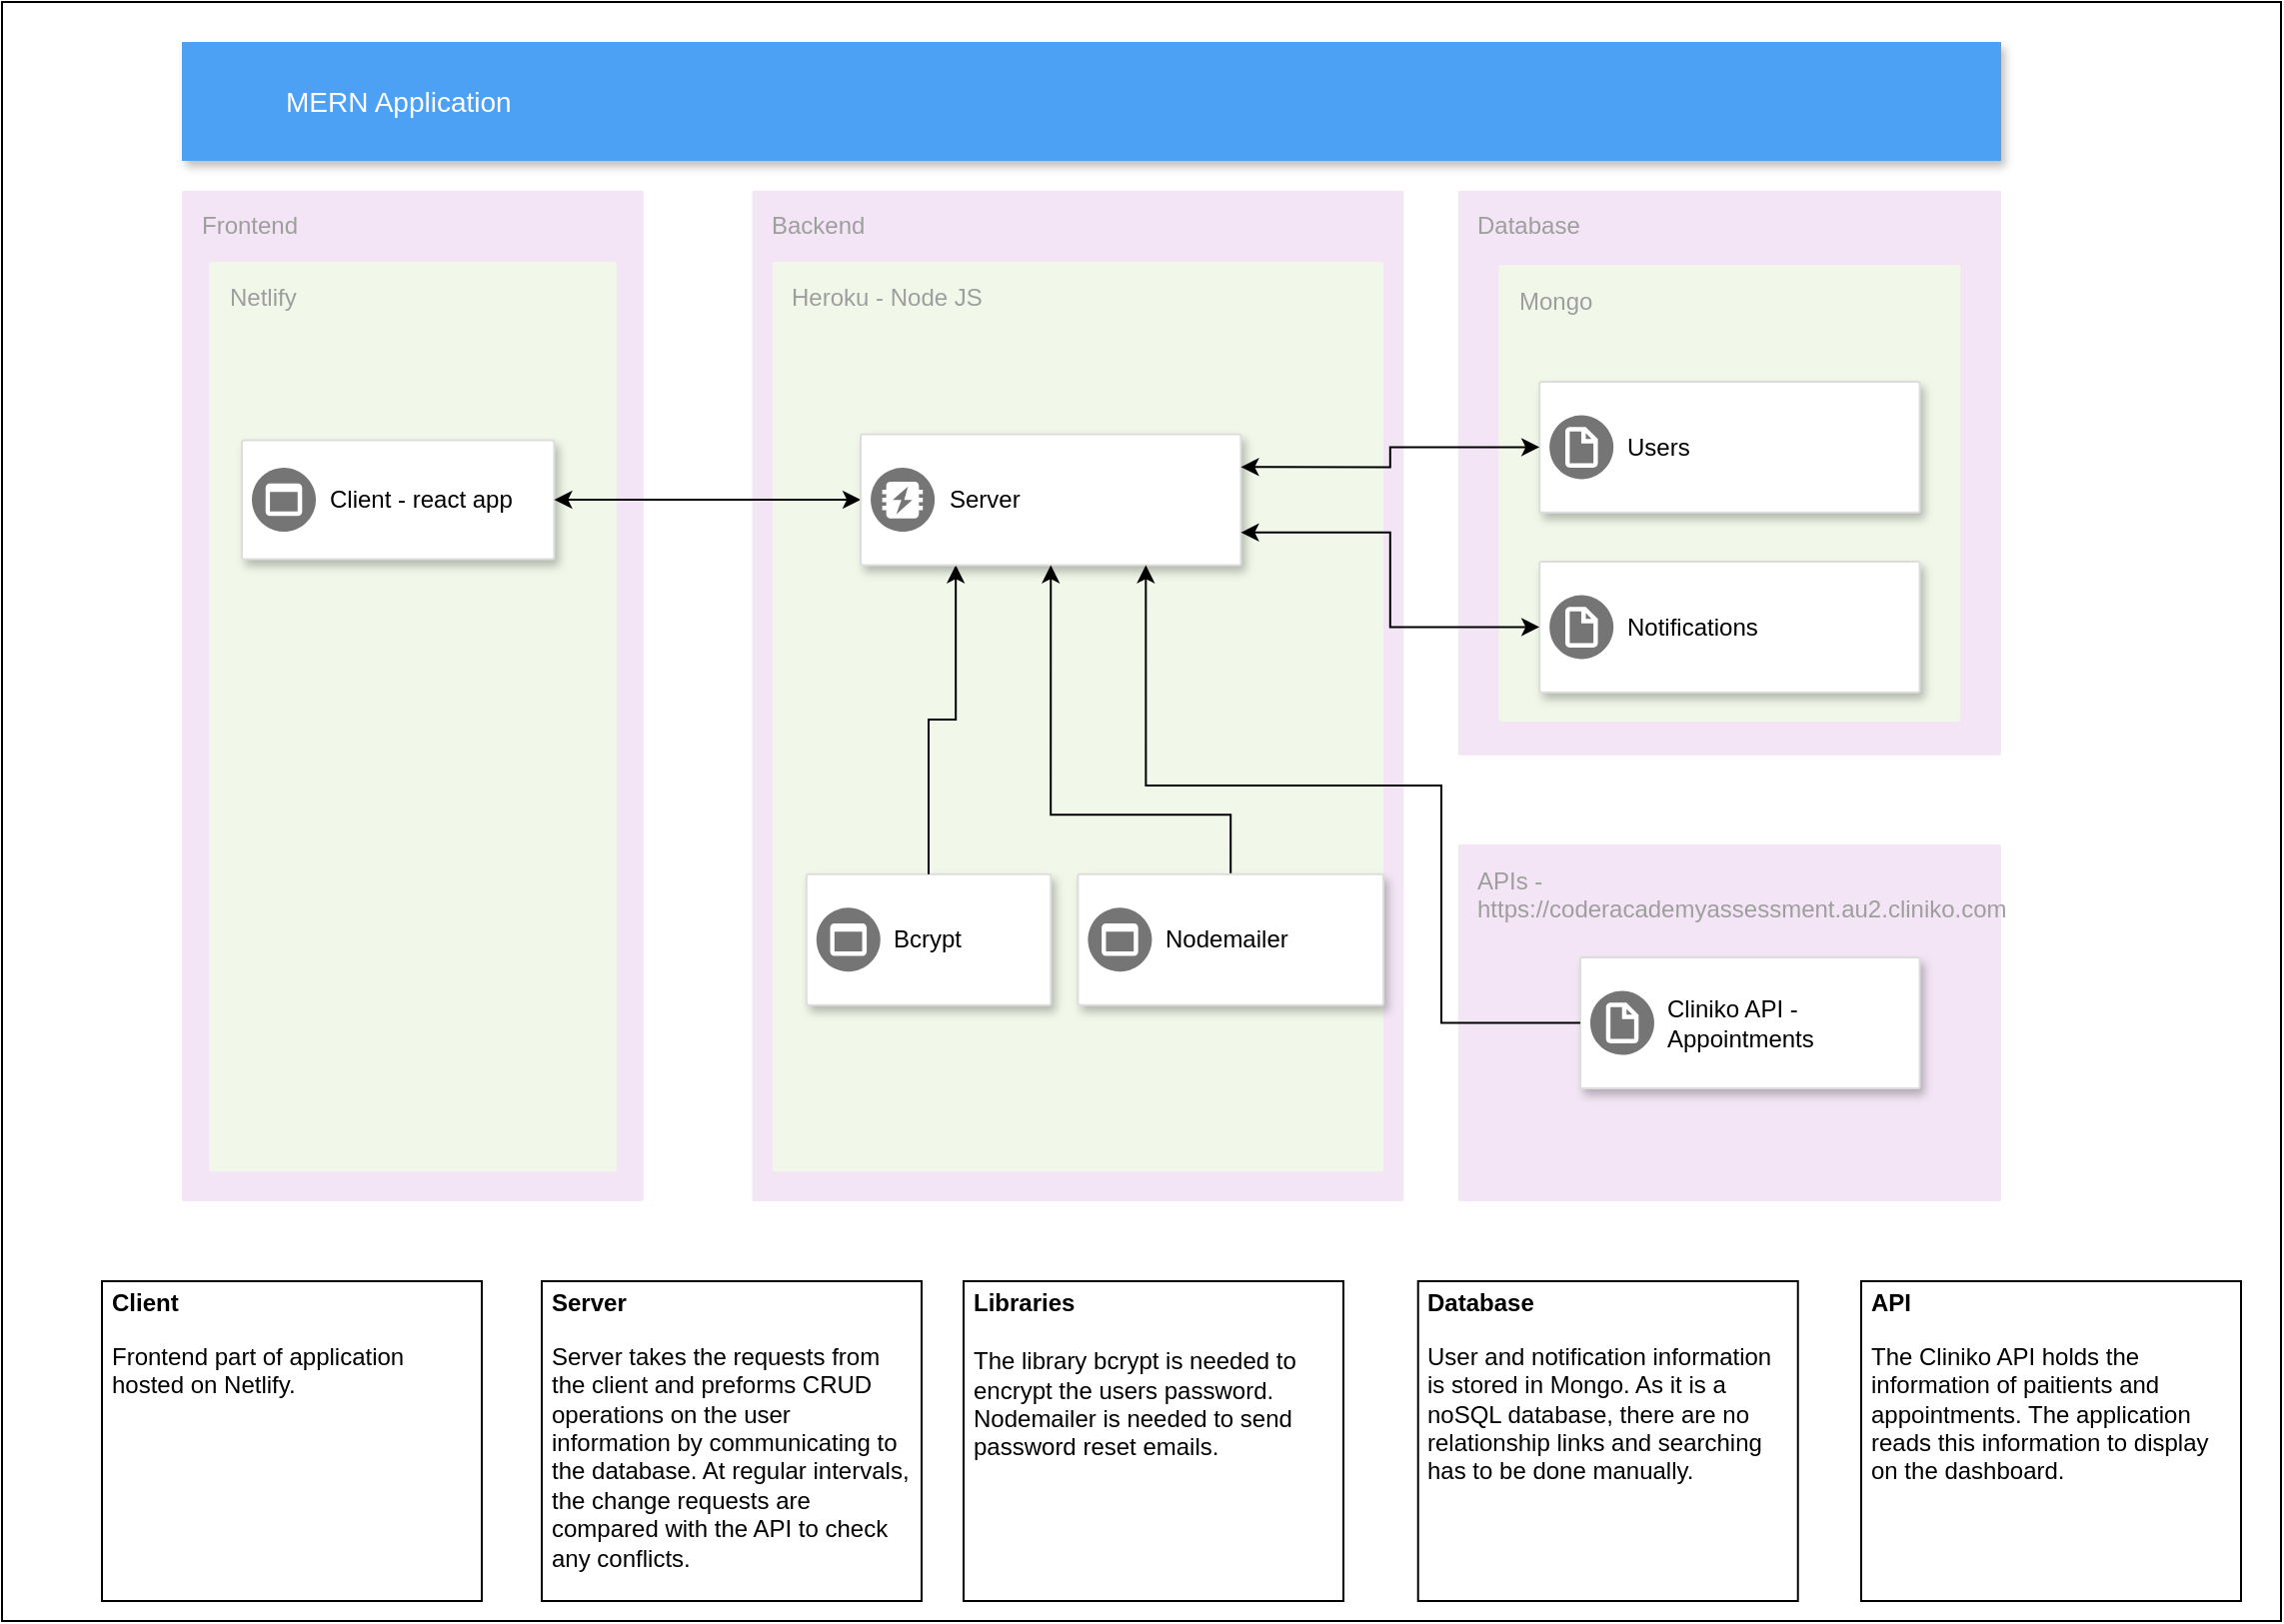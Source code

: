 <mxfile version="13.10.1" type="device"><diagram id="f106602c-feb2-e66a-4537-3a34d633f6aa" name="Page-1"><mxGraphModel dx="1350" dy="775" grid="1" gridSize="10" guides="1" tooltips="1" connect="1" arrows="1" fold="1" page="1" pageScale="1" pageWidth="1169" pageHeight="827" background="#ffffff" math="0" shadow="0"><root><mxCell id="0"/><mxCell id="1" parent="0"/><mxCell id="KKaCB6h0g8im1JCCQPbW-845" value="" style="rounded=0;whiteSpace=wrap;html=1;strokeColor=#000000;" vertex="1" parent="1"><mxGeometry x="10" y="10" width="1140" height="810" as="geometry"/></mxCell><mxCell id="GB_Sd73Zm_VoQ3V9-GDu-1019" value="Database" style="points=[[0,0,0],[0.25,0,0],[0.5,0,0],[0.75,0,0],[1,0,0],[1,0.25,0],[1,0.5,0],[1,0.75,0],[1,1,0],[0.75,1,0],[0.5,1,0],[0.25,1,0],[0,1,0],[0,0.75,0],[0,0.5,0],[0,0.25,0]];rounded=1;absoluteArcSize=1;arcSize=2;html=1;strokeColor=none;gradientColor=none;shadow=0;dashed=0;fontSize=12;fontColor=#9E9E9E;align=left;verticalAlign=top;spacing=10;spacingTop=-4;fillColor=#F3E5F5;" parent="1" vertex="1"><mxGeometry x="738.358" y="104.359" width="271.642" height="282.564" as="geometry"/></mxCell><mxCell id="KKaCB6h0g8im1JCCQPbW-818" value="&lt;div&gt;APIs - &lt;br&gt;&lt;/div&gt;&lt;div&gt;https://coderacademyassessment.au2.cliniko.com&lt;/div&gt;" style="points=[[0,0,0],[0.25,0,0],[0.5,0,0],[0.75,0,0],[1,0,0],[1,0.25,0],[1,0.5,0],[1,0.75,0],[1,1,0],[0.75,1,0],[0.5,1,0],[0.25,1,0],[0,1,0],[0,0.75,0],[0,0.5,0],[0,0.25,0]];rounded=1;absoluteArcSize=1;arcSize=2;html=1;strokeColor=none;gradientColor=none;shadow=0;dashed=0;fontSize=12;fontColor=#9E9E9E;align=left;verticalAlign=top;spacing=10;spacingTop=-4;fillColor=#F3E5F5;" vertex="1" parent="1"><mxGeometry x="738.358" y="431.538" width="271.642" height="178.462" as="geometry"/></mxCell><mxCell id="818" value="MERN Application" style="fillColor=#4DA1F5;strokeColor=none;shadow=1;gradientColor=none;fontSize=14;align=left;spacingLeft=50;fontColor=#ffffff;html=1;" parent="1" vertex="1"><mxGeometry x="100" y="30" width="910.0" height="59.487" as="geometry"/></mxCell><mxCell id="GB_Sd73Zm_VoQ3V9-GDu-1017" value="Frontend" style="points=[[0,0,0],[0.25,0,0],[0.5,0,0],[0.75,0,0],[1,0,0],[1,0.25,0],[1,0.5,0],[1,0.75,0],[1,1,0],[0.75,1,0],[0.5,1,0],[0.25,1,0],[0,1,0],[0,0.75,0],[0,0.5,0],[0,0.25,0]];rounded=1;absoluteArcSize=1;arcSize=2;html=1;strokeColor=none;gradientColor=none;shadow=0;dashed=0;fontSize=12;fontColor=#9E9E9E;align=left;verticalAlign=top;spacing=10;spacingTop=-4;fillColor=#F3E5F5;" parent="1" vertex="1"><mxGeometry x="100" y="104.359" width="230.896" height="505.641" as="geometry"/></mxCell><mxCell id="GB_Sd73Zm_VoQ3V9-GDu-1018" value="Backend" style="points=[[0,0,0],[0.25,0,0],[0.5,0,0],[0.75,0,0],[1,0,0],[1,0.25,0],[1,0.5,0],[1,0.75,0],[1,1,0],[0.75,1,0],[0.5,1,0],[0.25,1,0],[0,1,0],[0,0.75,0],[0,0.5,0],[0,0.25,0]];rounded=1;absoluteArcSize=1;arcSize=2;html=1;strokeColor=none;gradientColor=none;shadow=0;dashed=0;fontSize=12;fontColor=#9E9E9E;align=left;verticalAlign=top;spacing=10;spacingTop=-4;fillColor=#F3E5F5;" parent="1" vertex="1"><mxGeometry x="385.224" y="104.359" width="325.97" height="505.641" as="geometry"/></mxCell><mxCell id="GB_Sd73Zm_VoQ3V9-GDu-1024" value="" style="strokeColor=#dddddd;shadow=1;strokeWidth=1;rounded=1;absoluteArcSize=1;arcSize=2;" parent="1" vertex="1"><mxGeometry x="799.478" y="488.051" width="169.776" height="65.436" as="geometry"/></mxCell><mxCell id="GB_Sd73Zm_VoQ3V9-GDu-1025" value="&lt;div&gt;Cliniko API - &lt;br&gt;&lt;/div&gt;&lt;div&gt;Appointments&lt;br&gt;&lt;/div&gt;" style="dashed=0;connectable=0;html=1;fillColor=#757575;strokeColor=none;shape=mxgraph.gcp2.virtual_file_system;part=1;labelPosition=right;verticalLabelPosition=middle;align=left;verticalAlign=middle;spacingLeft=5;fontSize=12;" parent="GB_Sd73Zm_VoQ3V9-GDu-1024" vertex="1"><mxGeometry y="0.5" width="32" height="32" relative="1" as="geometry"><mxPoint x="5" y="-16" as="offset"/></mxGeometry></mxCell><mxCell id="KKaCB6h0g8im1JCCQPbW-819" value="Netlify" style="points=[[0,0,0],[0.25,0,0],[0.5,0,0],[0.75,0,0],[1,0,0],[1,0.25,0],[1,0.5,0],[1,0.75,0],[1,1,0],[0.75,1,0],[0.5,1,0],[0.25,1,0],[0,1,0],[0,0.75,0],[0,0.5,0],[0,0.25,0]];rounded=1;absoluteArcSize=1;arcSize=2;html=1;strokeColor=none;gradientColor=none;shadow=0;dashed=0;fontSize=12;fontColor=#9E9E9E;align=left;verticalAlign=top;spacing=10;spacingTop=-4;fillColor=#F1F8E9;" vertex="1" parent="1"><mxGeometry x="113.58" y="140" width="203.73" height="455.13" as="geometry"/></mxCell><mxCell id="GB_Sd73Zm_VoQ3V9-GDu-1020" value="" style="strokeColor=#dddddd;shadow=1;strokeWidth=1;rounded=1;absoluteArcSize=1;arcSize=2;" parent="1" vertex="1"><mxGeometry x="130.003" y="229.282" width="156.194" height="59.487" as="geometry"/></mxCell><mxCell id="GB_Sd73Zm_VoQ3V9-GDu-1021" value="Client - react app" style="dashed=0;connectable=0;html=1;fillColor=#757575;strokeColor=none;shape=mxgraph.gcp2.frontend_platform_services;part=1;labelPosition=right;verticalLabelPosition=middle;align=left;verticalAlign=middle;spacingLeft=5;fontSize=12;" parent="GB_Sd73Zm_VoQ3V9-GDu-1020" vertex="1"><mxGeometry y="0.5" width="32" height="32" relative="1" as="geometry"><mxPoint x="5" y="-16" as="offset"/></mxGeometry></mxCell><mxCell id="KKaCB6h0g8im1JCCQPbW-820" value="Heroku - Node JS" style="points=[[0,0,0],[0.25,0,0],[0.5,0,0],[0.75,0,0],[1,0,0],[1,0.25,0],[1,0.5,0],[1,0.75,0],[1,1,0],[0.75,1,0],[0.5,1,0],[0.25,1,0],[0,1,0],[0,0.75,0],[0,0.5,0],[0,0.25,0]];rounded=1;absoluteArcSize=1;arcSize=2;html=1;strokeColor=none;gradientColor=none;shadow=0;dashed=0;fontSize=12;fontColor=#9E9E9E;align=left;verticalAlign=top;spacing=10;spacingTop=-4;fillColor=#F1F8E9;" vertex="1" parent="1"><mxGeometry x="395.41" y="140" width="305.6" height="455.13" as="geometry"/></mxCell><mxCell id="r-q3x6jTXLhZf02XiZO2-818" value="" style="strokeColor=#dddddd;shadow=1;strokeWidth=1;rounded=1;absoluteArcSize=1;arcSize=2;" parent="1" vertex="1"><mxGeometry x="412.388" y="446.41" width="122.239" height="65.436" as="geometry"/></mxCell><mxCell id="r-q3x6jTXLhZf02XiZO2-819" value="Bcrypt" style="dashed=0;connectable=0;html=1;fillColor=#757575;strokeColor=none;shape=mxgraph.gcp2.frontend_platform_services;part=1;labelPosition=right;verticalLabelPosition=middle;align=left;verticalAlign=middle;spacingLeft=5;fontSize=12;" parent="r-q3x6jTXLhZf02XiZO2-818" vertex="1"><mxGeometry y="0.5" width="32" height="32" relative="1" as="geometry"><mxPoint x="5" y="-16" as="offset"/></mxGeometry></mxCell><mxCell id="r-q3x6jTXLhZf02XiZO2-825" style="edgeStyle=orthogonalEdgeStyle;rounded=0;orthogonalLoop=1;jettySize=auto;html=1;exitX=0.5;exitY=0;exitDx=0;exitDy=0;entryX=0.25;entryY=1;entryDx=0;entryDy=0;startArrow=none;startFill=0;" parent="1" source="r-q3x6jTXLhZf02XiZO2-818" target="GB_Sd73Zm_VoQ3V9-GDu-1026" edge="1"><mxGeometry x="100" y="30" as="geometry"/></mxCell><mxCell id="r-q3x6jTXLhZf02XiZO2-827" style="edgeStyle=orthogonalEdgeStyle;rounded=0;orthogonalLoop=1;jettySize=auto;html=1;exitX=1;exitY=0.5;exitDx=0;exitDy=0;entryX=0;entryY=0.5;entryDx=0;entryDy=0;startArrow=classic;startFill=1;" parent="1" source="GB_Sd73Zm_VoQ3V9-GDu-1020" target="GB_Sd73Zm_VoQ3V9-GDu-1026" edge="1"><mxGeometry x="100" y="30" as="geometry"/></mxCell><mxCell id="GB_Sd73Zm_VoQ3V9-GDu-1026" value="" style="strokeColor=#dddddd;shadow=1;strokeWidth=1;rounded=1;absoluteArcSize=1;arcSize=2;" parent="1" vertex="1"><mxGeometry x="439.552" y="226.308" width="190.149" height="65.436" as="geometry"/></mxCell><mxCell id="GB_Sd73Zm_VoQ3V9-GDu-1027" value="Server" style="dashed=0;connectable=0;html=1;fillColor=#757575;strokeColor=none;shape=mxgraph.gcp2.memcache;part=1;labelPosition=right;verticalLabelPosition=middle;align=left;verticalAlign=middle;spacingLeft=5;fontSize=12;" parent="GB_Sd73Zm_VoQ3V9-GDu-1026" vertex="1"><mxGeometry y="0.5" width="32" height="32" relative="1" as="geometry"><mxPoint x="5" y="-16" as="offset"/></mxGeometry></mxCell><mxCell id="KKaCB6h0g8im1JCCQPbW-829" style="edgeStyle=orthogonalEdgeStyle;rounded=0;orthogonalLoop=1;jettySize=auto;html=1;entryX=0.75;entryY=1;entryDx=0;entryDy=0;startArrow=none;startFill=0;exitX=0;exitY=0.5;exitDx=0;exitDy=0;" edge="1" parent="1" source="GB_Sd73Zm_VoQ3V9-GDu-1024" target="GB_Sd73Zm_VoQ3V9-GDu-1026"><mxGeometry x="100" y="30" as="geometry"><Array as="points"><mxPoint x="730" y="521"/><mxPoint x="730" y="402"/><mxPoint x="582" y="402"/></Array></mxGeometry></mxCell><mxCell id="KKaCB6h0g8im1JCCQPbW-833" style="edgeStyle=orthogonalEdgeStyle;rounded=0;orthogonalLoop=1;jettySize=auto;html=1;exitX=0.5;exitY=0;exitDx=0;exitDy=0;entryX=0.5;entryY=1;entryDx=0;entryDy=0;startArrow=none;startFill=0;" edge="1" parent="1" source="KKaCB6h0g8im1JCCQPbW-830" target="GB_Sd73Zm_VoQ3V9-GDu-1026"><mxGeometry x="100" y="30" as="geometry"><Array as="points"><mxPoint x="624.269" y="416.667"/><mxPoint x="534.627" y="416.667"/></Array></mxGeometry></mxCell><mxCell id="KKaCB6h0g8im1JCCQPbW-830" value="" style="strokeColor=#dddddd;shadow=1;strokeWidth=1;rounded=1;absoluteArcSize=1;arcSize=2;" vertex="1" parent="1"><mxGeometry x="548.209" y="446.41" width="152.799" height="65.436" as="geometry"/></mxCell><mxCell id="KKaCB6h0g8im1JCCQPbW-831" value="Nodemailer" style="dashed=0;connectable=0;html=1;fillColor=#757575;strokeColor=none;shape=mxgraph.gcp2.frontend_platform_services;part=1;labelPosition=right;verticalLabelPosition=middle;align=left;verticalAlign=middle;spacingLeft=5;fontSize=12;" vertex="1" parent="KKaCB6h0g8im1JCCQPbW-830"><mxGeometry y="0.5" width="32" height="32" relative="1" as="geometry"><mxPoint x="5" y="-16" as="offset"/></mxGeometry></mxCell><mxCell id="KKaCB6h0g8im1JCCQPbW-836" value="Mongo" style="points=[[0,0,0],[0.25,0,0],[0.5,0,0],[0.75,0,0],[1,0,0],[1,0.25,0],[1,0.5,0],[1,0.75,0],[1,1,0],[0.75,1,0],[0.5,1,0],[0.25,1,0],[0,1,0],[0,0.75,0],[0,0.5,0],[0,0.25,0]];rounded=1;absoluteArcSize=1;arcSize=2;html=1;strokeColor=none;gradientColor=none;shadow=0;dashed=0;fontSize=12;fontColor=#9E9E9E;align=left;verticalAlign=top;spacing=10;spacingTop=-4;fillColor=#F1F8E9;" vertex="1" parent="1"><mxGeometry x="758.73" y="141.54" width="230.9" height="228.46" as="geometry"/></mxCell><mxCell id="r-q3x6jTXLhZf02XiZO2-822" value="" style="strokeColor=#dddddd;shadow=1;strokeWidth=1;rounded=1;absoluteArcSize=1;arcSize=2;" parent="1" vertex="1"><mxGeometry x="779.104" y="199.998" width="190.149" height="65.436" as="geometry"/></mxCell><mxCell id="r-q3x6jTXLhZf02XiZO2-823" value="Users" style="dashed=0;connectable=0;html=1;fillColor=#757575;strokeColor=none;shape=mxgraph.gcp2.virtual_file_system;part=1;labelPosition=right;verticalLabelPosition=middle;align=left;verticalAlign=middle;spacingLeft=5;fontSize=12;" parent="r-q3x6jTXLhZf02XiZO2-822" vertex="1"><mxGeometry y="0.5" width="32" height="32" relative="1" as="geometry"><mxPoint x="5" y="-16" as="offset"/></mxGeometry></mxCell><mxCell id="KKaCB6h0g8im1JCCQPbW-834" value="" style="strokeColor=#dddddd;shadow=1;strokeWidth=1;rounded=1;absoluteArcSize=1;arcSize=2;" vertex="1" parent="1"><mxGeometry x="779.104" y="289.999" width="190.149" height="65.436" as="geometry"/></mxCell><mxCell id="KKaCB6h0g8im1JCCQPbW-835" value="Notifications" style="dashed=0;connectable=0;html=1;fillColor=#757575;strokeColor=none;shape=mxgraph.gcp2.virtual_file_system;part=1;labelPosition=right;verticalLabelPosition=middle;align=left;verticalAlign=middle;spacingLeft=5;fontSize=12;" vertex="1" parent="KKaCB6h0g8im1JCCQPbW-834"><mxGeometry y="0.5" width="32" height="32" relative="1" as="geometry"><mxPoint x="5" y="-16" as="offset"/></mxGeometry></mxCell><mxCell id="r-q3x6jTXLhZf02XiZO2-828" style="edgeStyle=orthogonalEdgeStyle;rounded=0;orthogonalLoop=1;jettySize=auto;html=1;exitX=0;exitY=0.5;exitDx=0;exitDy=0;entryX=1;entryY=0.25;entryDx=0;entryDy=0;startArrow=classic;startFill=1;" parent="1" source="r-q3x6jTXLhZf02XiZO2-822" target="GB_Sd73Zm_VoQ3V9-GDu-1026" edge="1"><mxGeometry x="100" y="30" as="geometry"/></mxCell><mxCell id="KKaCB6h0g8im1JCCQPbW-839" value="&lt;div&gt;&lt;br&gt;&lt;/div&gt;&lt;div&gt;&lt;b&gt;Client&lt;/b&gt;&lt;br&gt;&lt;/div&gt;&lt;p&gt;Frontend part of application hosted on Netlify.&lt;/p&gt;" style="text;html=1;fillColor=none;spacing=5;spacingTop=-20;whiteSpace=wrap;overflow=hidden;rounded=0;strokeColor=#000000;" vertex="1" parent="1"><mxGeometry x="60" y="650" width="190" height="160" as="geometry"/></mxCell><mxCell id="KKaCB6h0g8im1JCCQPbW-840" value="&lt;div&gt;&lt;b&gt;&lt;br&gt;&lt;/b&gt;&lt;/div&gt;&lt;div&gt;&lt;b&gt;Server&lt;/b&gt;&lt;br&gt;&lt;/div&gt;&lt;p&gt;Server takes the requests from the client and preforms CRUD operations on the user information by communicating to the database. At regular intervals, the change requests are compared with the API to check any conflicts.&lt;br&gt;&lt;/p&gt;" style="text;html=1;fillColor=none;spacing=5;spacingTop=-20;whiteSpace=wrap;overflow=hidden;rounded=0;strokeColor=#000000;" vertex="1" parent="1"><mxGeometry x="280" y="650" width="190" height="160" as="geometry"/></mxCell><mxCell id="KKaCB6h0g8im1JCCQPbW-841" value="&lt;div&gt;&lt;br&gt;&lt;/div&gt;&lt;div&gt;&lt;b&gt;Libraries&lt;/b&gt;&lt;/div&gt;&lt;div&gt;&lt;b&gt;&lt;br&gt;&lt;/b&gt;&lt;/div&gt;&lt;div&gt;The library bcrypt is needed to encrypt the users password. Nodemailer is needed to send password reset emails.&lt;br&gt;&lt;/div&gt;" style="text;html=1;fillColor=none;spacing=5;spacingTop=-20;whiteSpace=wrap;overflow=hidden;rounded=0;strokeColor=#000000;" vertex="1" parent="1"><mxGeometry x="491.01" y="650" width="190" height="160" as="geometry"/></mxCell><mxCell id="KKaCB6h0g8im1JCCQPbW-838" style="edgeStyle=orthogonalEdgeStyle;rounded=0;orthogonalLoop=1;jettySize=auto;html=1;exitX=1;exitY=0.75;exitDx=0;exitDy=0;startArrow=classic;startFill=1;" edge="1" parent="1" source="GB_Sd73Zm_VoQ3V9-GDu-1026" target="KKaCB6h0g8im1JCCQPbW-834"><mxGeometry relative="1" as="geometry"/></mxCell><mxCell id="KKaCB6h0g8im1JCCQPbW-842" value="&lt;div&gt;&lt;br&gt;&lt;/div&gt;&lt;div&gt;&lt;b&gt;Database&lt;/b&gt;&lt;br&gt;&lt;/div&gt;&lt;p&gt;User and notification information is stored in Mongo. As it is a noSQL database, there are no relationship links and searching has to be done manually.&lt;br&gt;&lt;/p&gt;" style="text;html=1;fillColor=none;spacing=5;spacingTop=-20;whiteSpace=wrap;overflow=hidden;rounded=0;strokeColor=#000000;" vertex="1" parent="1"><mxGeometry x="718.36" y="650" width="190" height="160" as="geometry"/></mxCell><mxCell id="KKaCB6h0g8im1JCCQPbW-843" value="&lt;div&gt;&lt;br&gt;&lt;/div&gt;&lt;div&gt;&lt;b&gt;API&lt;/b&gt;&lt;br&gt;&lt;/div&gt;&lt;p&gt;The Cliniko API holds the information of paitients and appointments. The application reads this information to display on the dashboard. &lt;br&gt;&lt;/p&gt;" style="text;html=1;fillColor=none;spacing=5;spacingTop=-20;whiteSpace=wrap;overflow=hidden;rounded=0;strokeColor=#000000;" vertex="1" parent="1"><mxGeometry x="940" y="650" width="190" height="160" as="geometry"/></mxCell></root></mxGraphModel></diagram></mxfile>